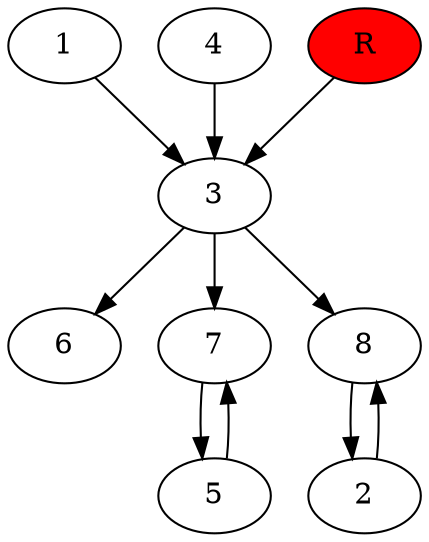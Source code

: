 digraph prb9139 {
	1
	2
	3
	4
	5
	6
	7
	8
	R [fillcolor="#ff0000" style=filled]
	1 -> 3
	2 -> 8
	3 -> 6
	3 -> 7
	3 -> 8
	4 -> 3
	5 -> 7
	7 -> 5
	8 -> 2
	R -> 3
}
